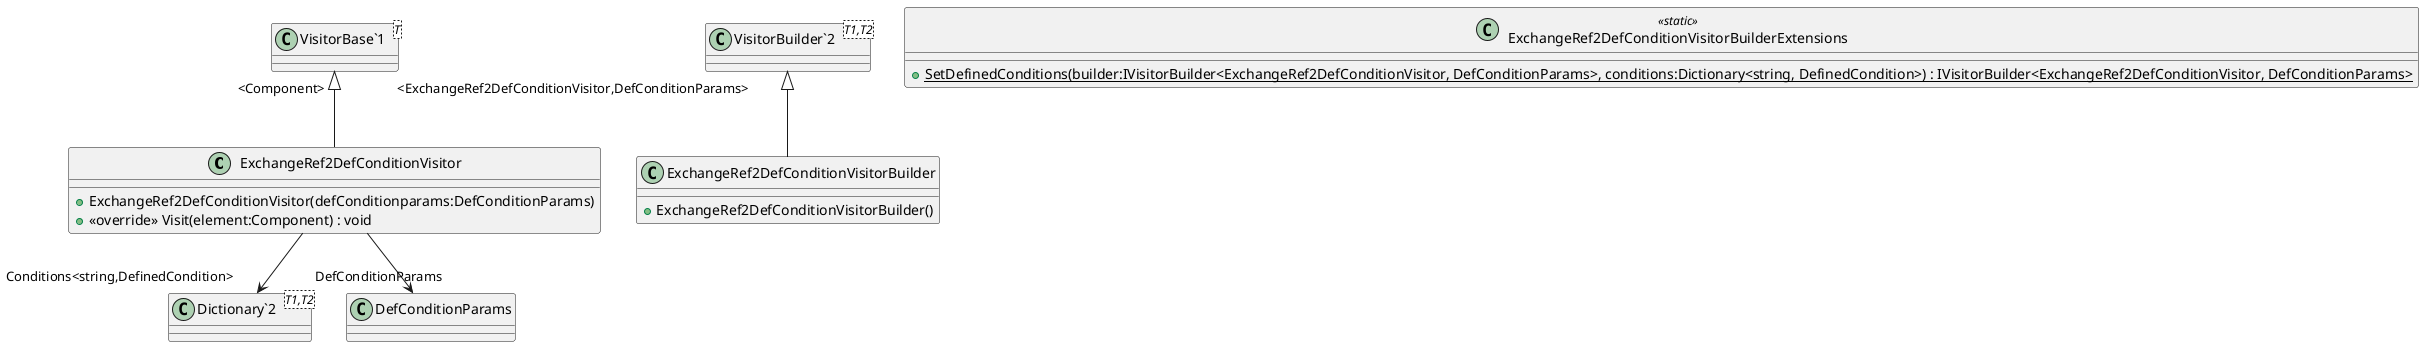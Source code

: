 @startuml
class ExchangeRef2DefConditionVisitor {
    + ExchangeRef2DefConditionVisitor(defConditionparams:DefConditionParams)
    + <<override>> Visit(element:Component) : void
}
class ExchangeRef2DefConditionVisitorBuilder {
    + ExchangeRef2DefConditionVisitorBuilder()
}
class ExchangeRef2DefConditionVisitorBuilderExtensions <<static>> {
    + {static} SetDefinedConditions(builder:IVisitorBuilder<ExchangeRef2DefConditionVisitor, DefConditionParams>, conditions:Dictionary<string, DefinedCondition>) : IVisitorBuilder<ExchangeRef2DefConditionVisitor, DefConditionParams>
}
class "VisitorBase`1"<T> {
}
class "Dictionary`2"<T1,T2> {
}
class "VisitorBuilder`2"<T1,T2> {
}
"VisitorBase`1" "<Component>" <|-- ExchangeRef2DefConditionVisitor
ExchangeRef2DefConditionVisitor --> "DefConditionParams" DefConditionParams
ExchangeRef2DefConditionVisitor --> "Conditions<string,DefinedCondition>" "Dictionary`2"
"VisitorBuilder`2" "<ExchangeRef2DefConditionVisitor,DefConditionParams>" <|-- ExchangeRef2DefConditionVisitorBuilder
@enduml

